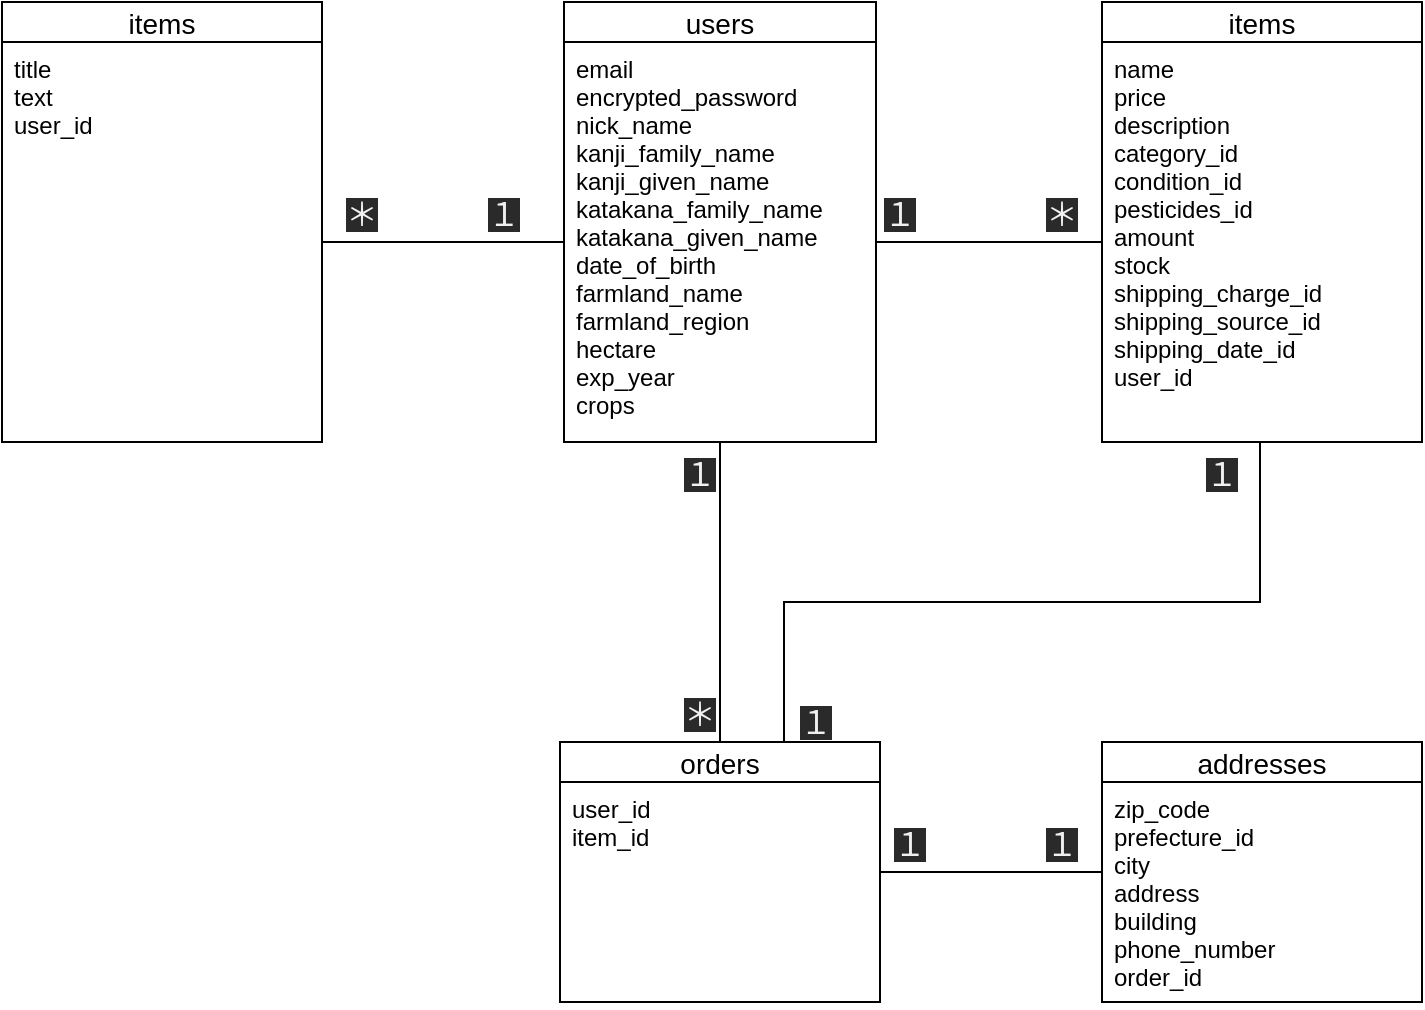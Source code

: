 <mxfile>
    <diagram id="bgjw_VojN2fn8swP9TLX" name="ページ1">
        <mxGraphModel dx="1648" dy="799" grid="1" gridSize="10" guides="1" tooltips="1" connect="1" arrows="1" fold="1" page="1" pageScale="1" pageWidth="827" pageHeight="1169" math="0" shadow="0">
            <root>
                <mxCell id="0"/>
                <mxCell id="1" parent="0"/>
                <mxCell id="25" value="" style="edgeStyle=orthogonalEdgeStyle;rounded=0;orthogonalLoop=1;jettySize=auto;html=1;endArrow=none;endFill=0;" parent="1" source="2" target="18" edge="1">
                    <mxGeometry relative="1" as="geometry">
                        <Array as="points">
                            <mxPoint x="520" y="520"/>
                            <mxPoint x="520" y="520"/>
                        </Array>
                    </mxGeometry>
                </mxCell>
                <mxCell id="39" value="" style="edgeStyle=orthogonalEdgeStyle;rounded=0;orthogonalLoop=1;jettySize=auto;html=1;endArrow=none;endFill=0;" parent="1" source="2" target="32" edge="1">
                    <mxGeometry relative="1" as="geometry"/>
                </mxCell>
                <mxCell id="2" value="users" style="swimlane;fontStyle=0;childLayout=stackLayout;horizontal=1;startSize=20;horizontalStack=0;resizeParent=1;resizeParentMax=0;resizeLast=0;collapsible=1;marginBottom=0;align=center;fontSize=14;" parent="1" vertex="1">
                    <mxGeometry x="311" y="400" width="156" height="220" as="geometry">
                        <mxRectangle x="164" y="180" width="70" height="20" as="alternateBounds"/>
                    </mxGeometry>
                </mxCell>
                <mxCell id="3" value="email&#10;encrypted_password&#10;nick_name&#10;kanji_family_name&#10;kanji_given_name&#10;katakana_family_name&#10;katakana_given_name&#10;date_of_birth&#10;farmland_name&#10;farmland_region&#10;hectare&#10;exp_year&#10;crops" style="text;strokeColor=none;fillColor=none;spacingLeft=4;spacingRight=4;overflow=hidden;rotatable=0;points=[[0,0.5],[1,0.5]];portConstraint=eastwest;fontSize=12;" parent="2" vertex="1">
                    <mxGeometry y="20" width="156" height="200" as="geometry"/>
                </mxCell>
                <mxCell id="18" value="items" style="swimlane;fontStyle=0;childLayout=stackLayout;horizontal=1;startSize=20;horizontalStack=0;resizeParent=1;resizeParentMax=0;resizeLast=0;collapsible=1;marginBottom=0;align=center;fontSize=14;" parent="1" vertex="1">
                    <mxGeometry x="580" y="400" width="160" height="220" as="geometry">
                        <mxRectangle x="100" y="220" width="70" height="20" as="alternateBounds"/>
                    </mxGeometry>
                </mxCell>
                <mxCell id="19" value="name&#10;price&#10;description&#10;category_id&#10;condition_id&#10;pesticides_id&#10;amount&#10;stock&#10;shipping_charge_id&#10;shipping_source_id&#10;shipping_date_id&#10;user_id" style="text;strokeColor=none;fillColor=none;spacingLeft=4;spacingRight=4;overflow=hidden;rotatable=0;points=[[0,0.5],[1,0.5]];portConstraint=eastwest;fontSize=12;" parent="18" vertex="1">
                    <mxGeometry y="20" width="160" height="200" as="geometry"/>
                </mxCell>
                <mxCell id="53" value="" style="edgeStyle=orthogonalEdgeStyle;rounded=0;orthogonalLoop=1;jettySize=auto;html=1;endArrow=none;endFill=0;" parent="1" source="32" target="50" edge="1">
                    <mxGeometry relative="1" as="geometry"/>
                </mxCell>
                <mxCell id="32" value="orders" style="swimlane;fontStyle=0;childLayout=stackLayout;horizontal=1;startSize=20;horizontalStack=0;resizeParent=1;resizeParentMax=0;resizeLast=0;collapsible=1;marginBottom=0;align=center;fontSize=14;" parent="1" vertex="1">
                    <mxGeometry x="309" y="770" width="160" height="130" as="geometry">
                        <mxRectangle x="100" y="220" width="70" height="20" as="alternateBounds"/>
                    </mxGeometry>
                </mxCell>
                <mxCell id="33" value="user_id&#10;item_id" style="text;strokeColor=none;fillColor=none;spacingLeft=4;spacingRight=4;overflow=hidden;rotatable=0;points=[[0,0.5],[1,0.5]];portConstraint=eastwest;fontSize=12;" parent="32" vertex="1">
                    <mxGeometry y="20" width="160" height="110" as="geometry"/>
                </mxCell>
                <mxCell id="40" value="&lt;span style=&quot;color: rgb(240, 240, 240); font-family: helvetica; font-size: 16px; font-style: normal; letter-spacing: normal; text-align: center; text-indent: 0px; text-transform: none; word-spacing: 0px; background-color: rgb(42, 42, 42); display: inline; float: none;&quot;&gt;１&lt;/span&gt;" style="text;whiteSpace=wrap;html=1;fontStyle=0;fontSize=16;" parent="1" vertex="1">
                    <mxGeometry x="369" y="620" width="40" height="26" as="geometry"/>
                </mxCell>
                <mxCell id="44" value="&lt;span style=&quot;color: rgb(240, 240, 240); font-family: helvetica; font-size: 16px; font-style: normal; letter-spacing: normal; text-align: center; text-indent: 0px; text-transform: none; word-spacing: 0px; background-color: rgb(42, 42, 42); display: inline; float: none;&quot;&gt;＊&lt;/span&gt;" style="text;whiteSpace=wrap;html=1;fontStyle=0;fontSize=16;" parent="1" vertex="1">
                    <mxGeometry x="550" y="490" width="40" height="26" as="geometry"/>
                </mxCell>
                <mxCell id="46" value="&lt;span style=&quot;color: rgb(240, 240, 240); font-family: helvetica; font-size: 16px; font-style: normal; letter-spacing: normal; text-align: center; text-indent: 0px; text-transform: none; word-spacing: 0px; background-color: rgb(42, 42, 42); display: inline; float: none;&quot;&gt;１&lt;/span&gt;" style="text;whiteSpace=wrap;html=1;fontStyle=0;fontSize=16;" parent="1" vertex="1">
                    <mxGeometry x="630" y="620" width="40" height="26" as="geometry"/>
                </mxCell>
                <mxCell id="47" value="&lt;span style=&quot;color: rgb(240, 240, 240); font-family: helvetica; font-size: 16px; font-style: normal; letter-spacing: normal; text-align: center; text-indent: 0px; text-transform: none; word-spacing: 0px; background-color: rgb(42, 42, 42); display: inline; float: none;&quot;&gt;１&lt;/span&gt;" style="text;whiteSpace=wrap;html=1;fontStyle=0;fontSize=16;" parent="1" vertex="1">
                    <mxGeometry x="474" y="805" width="40" height="26" as="geometry"/>
                </mxCell>
                <mxCell id="48" value="&lt;span style=&quot;color: rgb(240, 240, 240); font-family: helvetica; font-size: 16px; font-style: normal; letter-spacing: normal; text-align: center; text-indent: 0px; text-transform: none; word-spacing: 0px; background-color: rgb(42, 42, 42); display: inline; float: none;&quot;&gt;１&lt;/span&gt;" style="text;whiteSpace=wrap;html=1;fontStyle=0;fontSize=16;" parent="1" vertex="1">
                    <mxGeometry x="469" y="490" width="40" height="26" as="geometry"/>
                </mxCell>
                <mxCell id="49" value="&lt;span style=&quot;color: rgb(240, 240, 240); font-family: helvetica; font-size: 16px; font-style: normal; letter-spacing: normal; text-align: center; text-indent: 0px; text-transform: none; word-spacing: 0px; background-color: rgb(42, 42, 42); display: inline; float: none;&quot;&gt;＊&lt;/span&gt;" style="text;whiteSpace=wrap;html=1;fontStyle=0;fontSize=16;" parent="1" vertex="1">
                    <mxGeometry x="369" y="740" width="40" height="26" as="geometry"/>
                </mxCell>
                <mxCell id="50" value="addresses" style="swimlane;fontStyle=0;childLayout=stackLayout;horizontal=1;startSize=20;horizontalStack=0;resizeParent=1;resizeParentMax=0;resizeLast=0;collapsible=1;marginBottom=0;align=center;fontSize=14;" parent="1" vertex="1">
                    <mxGeometry x="580" y="770" width="160" height="130" as="geometry">
                        <mxRectangle x="100" y="220" width="70" height="20" as="alternateBounds"/>
                    </mxGeometry>
                </mxCell>
                <mxCell id="51" value="zip_code&#10;prefecture_id&#10;city&#10;address&#10;building&#10;phone_number&#10;order_id" style="text;strokeColor=none;fillColor=none;spacingLeft=4;spacingRight=4;overflow=hidden;rotatable=0;points=[[0,0.5],[1,0.5]];portConstraint=eastwest;fontSize=12;" parent="50" vertex="1">
                    <mxGeometry y="20" width="160" height="110" as="geometry"/>
                </mxCell>
                <mxCell id="58" value="&lt;span style=&quot;color: rgb(240, 240, 240); font-family: helvetica; font-size: 16px; font-style: normal; letter-spacing: normal; text-align: center; text-indent: 0px; text-transform: none; word-spacing: 0px; background-color: rgb(42, 42, 42); display: inline; float: none;&quot;&gt;１&lt;/span&gt;" style="text;whiteSpace=wrap;html=1;fontStyle=0;fontSize=16;" parent="1" vertex="1">
                    <mxGeometry x="550" y="805" width="40" height="26" as="geometry"/>
                </mxCell>
                <mxCell id="78" value="items" style="swimlane;fontStyle=0;childLayout=stackLayout;horizontal=1;startSize=20;horizontalStack=0;resizeParent=1;resizeParentMax=0;resizeLast=0;collapsible=1;marginBottom=0;align=center;fontSize=14;" vertex="1" parent="1">
                    <mxGeometry x="30" y="400" width="160" height="220" as="geometry">
                        <mxRectangle x="100" y="220" width="70" height="20" as="alternateBounds"/>
                    </mxGeometry>
                </mxCell>
                <mxCell id="79" value="title&#10;text&#10;user_id" style="text;strokeColor=none;fillColor=none;spacingLeft=4;spacingRight=4;overflow=hidden;rotatable=0;points=[[0,0.5],[1,0.5]];portConstraint=eastwest;fontSize=12;" vertex="1" parent="78">
                    <mxGeometry y="20" width="160" height="200" as="geometry"/>
                </mxCell>
                <mxCell id="82" value="&lt;span style=&quot;color: rgb(240, 240, 240); font-family: helvetica; font-size: 16px; font-style: normal; letter-spacing: normal; text-align: center; text-indent: 0px; text-transform: none; word-spacing: 0px; background-color: rgb(42, 42, 42); display: inline; float: none;&quot;&gt;１&lt;/span&gt;" style="text;whiteSpace=wrap;html=1;fontStyle=0;fontSize=16;" vertex="1" parent="1">
                    <mxGeometry x="427" y="744" width="40" height="26" as="geometry"/>
                </mxCell>
                <mxCell id="84" value="" style="edgeStyle=orthogonalEdgeStyle;rounded=0;orthogonalLoop=1;jettySize=auto;html=1;endArrow=none;endFill=0;entryX=0;entryY=0.5;entryDx=0;entryDy=0;" edge="1" parent="1" target="3">
                    <mxGeometry relative="1" as="geometry">
                        <mxPoint x="190" y="520" as="sourcePoint"/>
                        <mxPoint x="560" y="509.5" as="targetPoint"/>
                        <Array as="points">
                            <mxPoint x="250" y="520"/>
                            <mxPoint x="250" y="520"/>
                        </Array>
                    </mxGeometry>
                </mxCell>
                <mxCell id="85" value="&lt;span style=&quot;color: rgb(240, 240, 240); font-family: helvetica; font-size: 16px; font-style: normal; letter-spacing: normal; text-align: center; text-indent: 0px; text-transform: none; word-spacing: 0px; background-color: rgb(42, 42, 42); display: inline; float: none;&quot;&gt;＊&lt;/span&gt;" style="text;whiteSpace=wrap;html=1;fontStyle=0;fontSize=16;" vertex="1" parent="1">
                    <mxGeometry x="200" y="490" width="40" height="26" as="geometry"/>
                </mxCell>
                <mxCell id="86" value="&lt;span style=&quot;color: rgb(240, 240, 240); font-family: helvetica; font-size: 16px; font-style: normal; letter-spacing: normal; text-align: center; text-indent: 0px; text-transform: none; word-spacing: 0px; background-color: rgb(42, 42, 42); display: inline; float: none;&quot;&gt;１&lt;/span&gt;" style="text;whiteSpace=wrap;html=1;fontStyle=0;fontSize=16;" vertex="1" parent="1">
                    <mxGeometry x="271" y="490" width="40" height="26" as="geometry"/>
                </mxCell>
                <mxCell id="88" value="" style="edgeStyle=orthogonalEdgeStyle;rounded=0;orthogonalLoop=1;jettySize=auto;html=1;endArrow=none;endFill=0;exitX=0.7;exitY=0;exitDx=0;exitDy=0;exitPerimeter=0;" edge="1" parent="1" source="32" target="19">
                    <mxGeometry relative="1" as="geometry">
                        <mxPoint x="421" y="765" as="sourcePoint"/>
                        <mxPoint x="659" y="624" as="targetPoint"/>
                        <Array as="points">
                            <mxPoint x="421" y="700"/>
                            <mxPoint x="659" y="700"/>
                        </Array>
                    </mxGeometry>
                </mxCell>
            </root>
        </mxGraphModel>
    </diagram>
</mxfile>